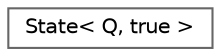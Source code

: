 digraph "Graphical Class Hierarchy"
{
 // INTERACTIVE_SVG=YES
 // LATEX_PDF_SIZE
  bgcolor="transparent";
  edge [fontname=Helvetica,fontsize=10,labelfontname=Helvetica,labelfontsize=10];
  node [fontname=Helvetica,fontsize=10,shape=box,height=0.2,width=0.4];
  rankdir="LR";
  Node0 [id="Node000000",label="State\< Q, true \>",height=0.2,width=0.4,color="grey40", fillcolor="white", style="filled",URL="$d7/d97/classState.html",tooltip=" "];
}
